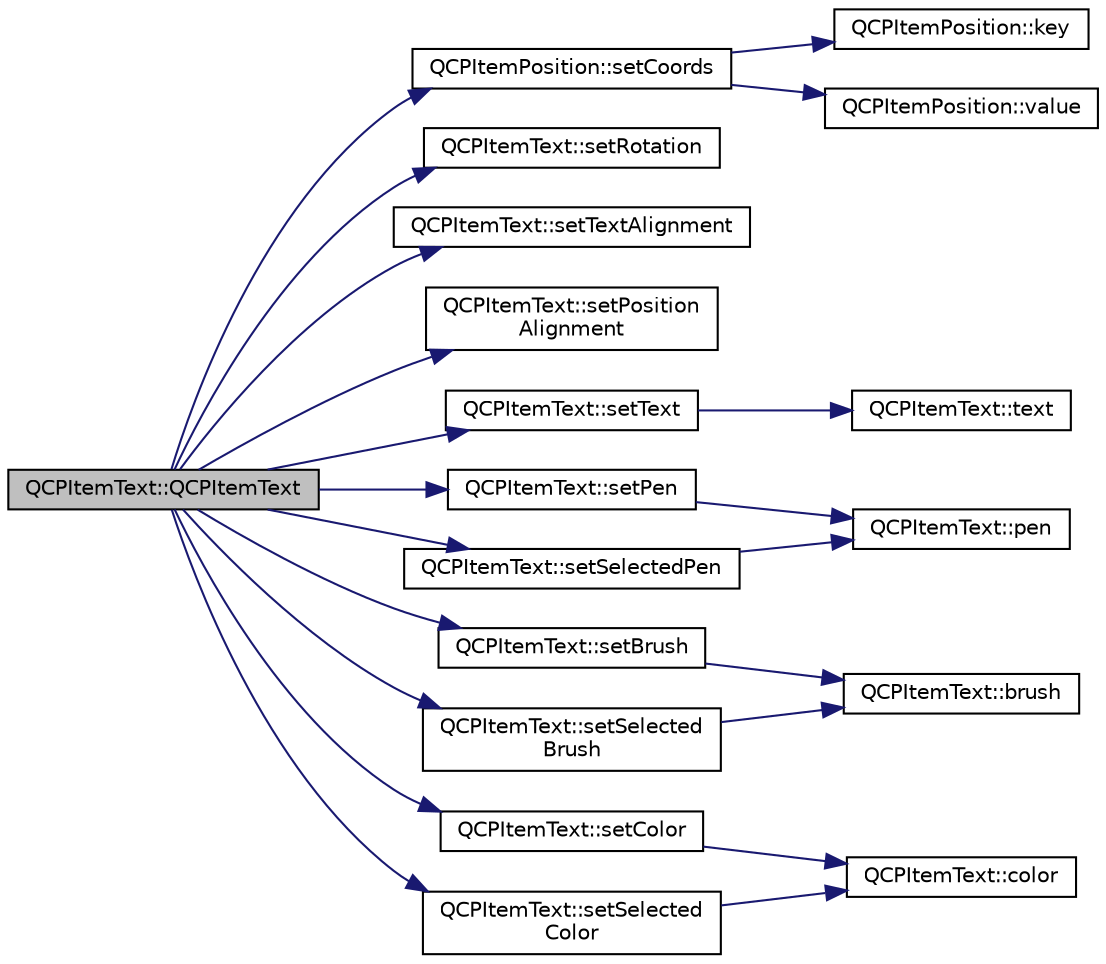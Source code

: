 digraph "QCPItemText::QCPItemText"
{
  edge [fontname="Helvetica",fontsize="10",labelfontname="Helvetica",labelfontsize="10"];
  node [fontname="Helvetica",fontsize="10",shape=record];
  rankdir="LR";
  Node0 [label="QCPItemText::QCPItemText",height=0.2,width=0.4,color="black", fillcolor="grey75", style="filled", fontcolor="black"];
  Node0 -> Node1 [color="midnightblue",fontsize="10",style="solid",fontname="Helvetica"];
  Node1 [label="QCPItemPosition::setCoords",height=0.2,width=0.4,color="black", fillcolor="white", style="filled",URL="$d1/dad/class_q_c_p_item_position.html#aa988ba4e87ab684c9021017dcaba945f"];
  Node1 -> Node2 [color="midnightblue",fontsize="10",style="solid",fontname="Helvetica"];
  Node2 [label="QCPItemPosition::key",height=0.2,width=0.4,color="black", fillcolor="white", style="filled",URL="$d1/dad/class_q_c_p_item_position.html#a6fc519f1b73722a8d0cff7d4d647407e"];
  Node1 -> Node3 [color="midnightblue",fontsize="10",style="solid",fontname="Helvetica"];
  Node3 [label="QCPItemPosition::value",height=0.2,width=0.4,color="black", fillcolor="white", style="filled",URL="$d1/dad/class_q_c_p_item_position.html#acfcf86f840a7366a4299bff593d5d636"];
  Node0 -> Node4 [color="midnightblue",fontsize="10",style="solid",fontname="Helvetica"];
  Node4 [label="QCPItemText::setRotation",height=0.2,width=0.4,color="black", fillcolor="white", style="filled",URL="$d7/da0/class_q_c_p_item_text.html#a4bcc10cd97952c3f749d75824b5077f0"];
  Node0 -> Node5 [color="midnightblue",fontsize="10",style="solid",fontname="Helvetica"];
  Node5 [label="QCPItemText::setTextAlignment",height=0.2,width=0.4,color="black", fillcolor="white", style="filled",URL="$d7/da0/class_q_c_p_item_text.html#ab5bc0684c4d1bed81949a11b34dba478"];
  Node0 -> Node6 [color="midnightblue",fontsize="10",style="solid",fontname="Helvetica"];
  Node6 [label="QCPItemText::setPosition\lAlignment",height=0.2,width=0.4,color="black", fillcolor="white", style="filled",URL="$d7/da0/class_q_c_p_item_text.html#a781cdf8c640fc6a055dcff1e675c8c7a"];
  Node0 -> Node7 [color="midnightblue",fontsize="10",style="solid",fontname="Helvetica"];
  Node7 [label="QCPItemText::setText",height=0.2,width=0.4,color="black", fillcolor="white", style="filled",URL="$d7/da0/class_q_c_p_item_text.html#a3dacdda0ac88f99a05b333b977c48747"];
  Node7 -> Node8 [color="midnightblue",fontsize="10",style="solid",fontname="Helvetica"];
  Node8 [label="QCPItemText::text",height=0.2,width=0.4,color="black", fillcolor="white", style="filled",URL="$d7/da0/class_q_c_p_item_text.html#ad71c9e83ee3556d9d617eca854e8eb18"];
  Node0 -> Node9 [color="midnightblue",fontsize="10",style="solid",fontname="Helvetica"];
  Node9 [label="QCPItemText::setPen",height=0.2,width=0.4,color="black", fillcolor="white", style="filled",URL="$d7/da0/class_q_c_p_item_text.html#a9b9ec6eea0eb0603977ff84d4c78d0a3"];
  Node9 -> Node10 [color="midnightblue",fontsize="10",style="solid",fontname="Helvetica"];
  Node10 [label="QCPItemText::pen",height=0.2,width=0.4,color="black", fillcolor="white", style="filled",URL="$d7/da0/class_q_c_p_item_text.html#a7039d313069547682f28688448333979"];
  Node0 -> Node11 [color="midnightblue",fontsize="10",style="solid",fontname="Helvetica"];
  Node11 [label="QCPItemText::setSelectedPen",height=0.2,width=0.4,color="black", fillcolor="white", style="filled",URL="$d7/da0/class_q_c_p_item_text.html#a291febe586f0da3f1c392e77bef4aa20"];
  Node11 -> Node10 [color="midnightblue",fontsize="10",style="solid",fontname="Helvetica"];
  Node0 -> Node12 [color="midnightblue",fontsize="10",style="solid",fontname="Helvetica"];
  Node12 [label="QCPItemText::setBrush",height=0.2,width=0.4,color="black", fillcolor="white", style="filled",URL="$d7/da0/class_q_c_p_item_text.html#a1c7e131516df2ed8d941ef31240ded8e"];
  Node12 -> Node13 [color="midnightblue",fontsize="10",style="solid",fontname="Helvetica"];
  Node13 [label="QCPItemText::brush",height=0.2,width=0.4,color="black", fillcolor="white", style="filled",URL="$d7/da0/class_q_c_p_item_text.html#a2600b9b419f17e2e2381f5ed8267da62"];
  Node0 -> Node14 [color="midnightblue",fontsize="10",style="solid",fontname="Helvetica"];
  Node14 [label="QCPItemText::setSelected\lBrush",height=0.2,width=0.4,color="black", fillcolor="white", style="filled",URL="$d7/da0/class_q_c_p_item_text.html#a6b8377eeb2af75eb9528422671ac16cb"];
  Node14 -> Node13 [color="midnightblue",fontsize="10",style="solid",fontname="Helvetica"];
  Node0 -> Node15 [color="midnightblue",fontsize="10",style="solid",fontname="Helvetica"];
  Node15 [label="QCPItemText::setColor",height=0.2,width=0.4,color="black", fillcolor="white", style="filled",URL="$d7/da0/class_q_c_p_item_text.html#aa51efc0841fe52da9eaf8aff6fc8a8b2"];
  Node15 -> Node16 [color="midnightblue",fontsize="10",style="solid",fontname="Helvetica"];
  Node16 [label="QCPItemText::color",height=0.2,width=0.4,color="black", fillcolor="white", style="filled",URL="$d7/da0/class_q_c_p_item_text.html#a071ec7567ae4deae2262a5b861df7d54"];
  Node0 -> Node17 [color="midnightblue",fontsize="10",style="solid",fontname="Helvetica"];
  Node17 [label="QCPItemText::setSelected\lColor",height=0.2,width=0.4,color="black", fillcolor="white", style="filled",URL="$d7/da0/class_q_c_p_item_text.html#ae7ba0bdb75c897b028388e45bfd435fa"];
  Node17 -> Node16 [color="midnightblue",fontsize="10",style="solid",fontname="Helvetica"];
}
